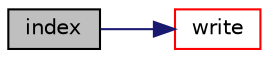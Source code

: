 digraph "index"
{
  bgcolor="transparent";
  edge [fontname="Helvetica",fontsize="10",labelfontname="Helvetica",labelfontsize="10"];
  node [fontname="Helvetica",fontsize="10",shape=record];
  rankdir="LR";
  Node48 [label="index",height=0.2,width=0.4,color="black", fillcolor="grey75", style="filled", fontcolor="black"];
  Node48 -> Node49 [color="midnightblue",fontsize="10",style="solid",fontname="Helvetica"];
  Node49 [label="write",height=0.2,width=0.4,color="red",URL="$a30973.html#a293fdfec8bdfbd5c3913ab4c9f3454ff",tooltip="Write surfZoneIdentifier as a dictionary. "];
}
